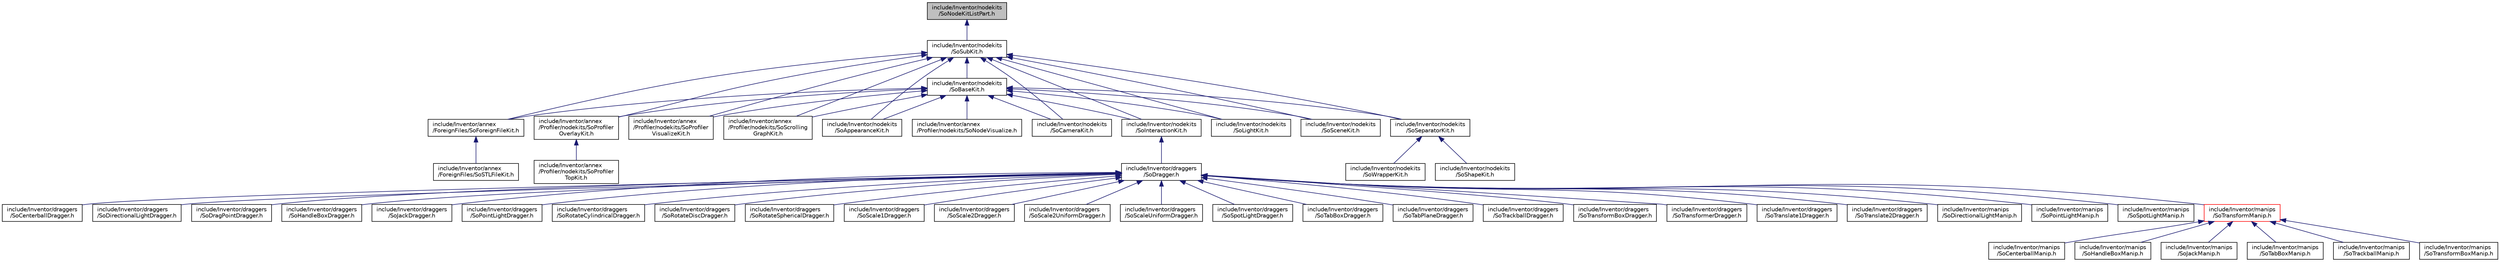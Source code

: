 digraph "include/Inventor/nodekits/SoNodeKitListPart.h"
{
 // LATEX_PDF_SIZE
  edge [fontname="Helvetica",fontsize="10",labelfontname="Helvetica",labelfontsize="10"];
  node [fontname="Helvetica",fontsize="10",shape=record];
  Node1 [label="include/Inventor/nodekits\l/SoNodeKitListPart.h",height=0.2,width=0.4,color="black", fillcolor="grey75", style="filled", fontcolor="black",tooltip=" "];
  Node1 -> Node2 [dir="back",color="midnightblue",fontsize="10",style="solid",fontname="Helvetica"];
  Node2 [label="include/Inventor/nodekits\l/SoSubKit.h",height=0.2,width=0.4,color="black", fillcolor="white", style="filled",URL="$SoSubKit_8h.html",tooltip=" "];
  Node2 -> Node3 [dir="back",color="midnightblue",fontsize="10",style="solid",fontname="Helvetica"];
  Node3 [label="include/Inventor/annex\l/ForeignFiles/SoForeignFileKit.h",height=0.2,width=0.4,color="black", fillcolor="white", style="filled",URL="$SoForeignFileKit_8h.html",tooltip=" "];
  Node3 -> Node4 [dir="back",color="midnightblue",fontsize="10",style="solid",fontname="Helvetica"];
  Node4 [label="include/Inventor/annex\l/ForeignFiles/SoSTLFileKit.h",height=0.2,width=0.4,color="black", fillcolor="white", style="filled",URL="$SoSTLFileKit_8h.html",tooltip=" "];
  Node2 -> Node5 [dir="back",color="midnightblue",fontsize="10",style="solid",fontname="Helvetica"];
  Node5 [label="include/Inventor/annex\l/Profiler/nodekits/SoProfiler\lOverlayKit.h",height=0.2,width=0.4,color="black", fillcolor="white", style="filled",URL="$SoProfilerOverlayKit_8h.html",tooltip=" "];
  Node5 -> Node6 [dir="back",color="midnightblue",fontsize="10",style="solid",fontname="Helvetica"];
  Node6 [label="include/Inventor/annex\l/Profiler/nodekits/SoProfiler\lTopKit.h",height=0.2,width=0.4,color="black", fillcolor="white", style="filled",URL="$SoProfilerTopKit_8h.html",tooltip=" "];
  Node2 -> Node7 [dir="back",color="midnightblue",fontsize="10",style="solid",fontname="Helvetica"];
  Node7 [label="include/Inventor/annex\l/Profiler/nodekits/SoProfiler\lVisualizeKit.h",height=0.2,width=0.4,color="black", fillcolor="white", style="filled",URL="$SoProfilerVisualizeKit_8h.html",tooltip=" "];
  Node2 -> Node8 [dir="back",color="midnightblue",fontsize="10",style="solid",fontname="Helvetica"];
  Node8 [label="include/Inventor/annex\l/Profiler/nodekits/SoScrolling\lGraphKit.h",height=0.2,width=0.4,color="black", fillcolor="white", style="filled",URL="$SoScrollingGraphKit_8h.html",tooltip=" "];
  Node2 -> Node9 [dir="back",color="midnightblue",fontsize="10",style="solid",fontname="Helvetica"];
  Node9 [label="include/Inventor/nodekits\l/SoAppearanceKit.h",height=0.2,width=0.4,color="black", fillcolor="white", style="filled",URL="$SoAppearanceKit_8h.html",tooltip=" "];
  Node2 -> Node10 [dir="back",color="midnightblue",fontsize="10",style="solid",fontname="Helvetica"];
  Node10 [label="include/Inventor/nodekits\l/SoBaseKit.h",height=0.2,width=0.4,color="black", fillcolor="white", style="filled",URL="$SoBaseKit_8h.html",tooltip=" "];
  Node10 -> Node3 [dir="back",color="midnightblue",fontsize="10",style="solid",fontname="Helvetica"];
  Node10 -> Node11 [dir="back",color="midnightblue",fontsize="10",style="solid",fontname="Helvetica"];
  Node11 [label="include/Inventor/annex\l/Profiler/nodekits/SoNodeVisualize.h",height=0.2,width=0.4,color="black", fillcolor="white", style="filled",URL="$SoNodeVisualize_8h.html",tooltip=" "];
  Node10 -> Node5 [dir="back",color="midnightblue",fontsize="10",style="solid",fontname="Helvetica"];
  Node10 -> Node7 [dir="back",color="midnightblue",fontsize="10",style="solid",fontname="Helvetica"];
  Node10 -> Node8 [dir="back",color="midnightblue",fontsize="10",style="solid",fontname="Helvetica"];
  Node10 -> Node9 [dir="back",color="midnightblue",fontsize="10",style="solid",fontname="Helvetica"];
  Node10 -> Node12 [dir="back",color="midnightblue",fontsize="10",style="solid",fontname="Helvetica"];
  Node12 [label="include/Inventor/nodekits\l/SoCameraKit.h",height=0.2,width=0.4,color="black", fillcolor="white", style="filled",URL="$SoCameraKit_8h.html",tooltip=" "];
  Node10 -> Node13 [dir="back",color="midnightblue",fontsize="10",style="solid",fontname="Helvetica"];
  Node13 [label="include/Inventor/nodekits\l/SoInteractionKit.h",height=0.2,width=0.4,color="black", fillcolor="white", style="filled",URL="$SoInteractionKit_8h.html",tooltip=" "];
  Node13 -> Node14 [dir="back",color="midnightblue",fontsize="10",style="solid",fontname="Helvetica"];
  Node14 [label="include/Inventor/draggers\l/SoDragger.h",height=0.2,width=0.4,color="black", fillcolor="white", style="filled",URL="$SoDragger_8h.html",tooltip=" "];
  Node14 -> Node15 [dir="back",color="midnightblue",fontsize="10",style="solid",fontname="Helvetica"];
  Node15 [label="include/Inventor/draggers\l/SoCenterballDragger.h",height=0.2,width=0.4,color="black", fillcolor="white", style="filled",URL="$SoCenterballDragger_8h.html",tooltip=" "];
  Node14 -> Node16 [dir="back",color="midnightblue",fontsize="10",style="solid",fontname="Helvetica"];
  Node16 [label="include/Inventor/draggers\l/SoDirectionalLightDragger.h",height=0.2,width=0.4,color="black", fillcolor="white", style="filled",URL="$SoDirectionalLightDragger_8h.html",tooltip=" "];
  Node14 -> Node17 [dir="back",color="midnightblue",fontsize="10",style="solid",fontname="Helvetica"];
  Node17 [label="include/Inventor/draggers\l/SoDragPointDragger.h",height=0.2,width=0.4,color="black", fillcolor="white", style="filled",URL="$SoDragPointDragger_8h.html",tooltip=" "];
  Node14 -> Node18 [dir="back",color="midnightblue",fontsize="10",style="solid",fontname="Helvetica"];
  Node18 [label="include/Inventor/draggers\l/SoHandleBoxDragger.h",height=0.2,width=0.4,color="black", fillcolor="white", style="filled",URL="$SoHandleBoxDragger_8h.html",tooltip=" "];
  Node14 -> Node19 [dir="back",color="midnightblue",fontsize="10",style="solid",fontname="Helvetica"];
  Node19 [label="include/Inventor/draggers\l/SoJackDragger.h",height=0.2,width=0.4,color="black", fillcolor="white", style="filled",URL="$SoJackDragger_8h.html",tooltip=" "];
  Node14 -> Node20 [dir="back",color="midnightblue",fontsize="10",style="solid",fontname="Helvetica"];
  Node20 [label="include/Inventor/draggers\l/SoPointLightDragger.h",height=0.2,width=0.4,color="black", fillcolor="white", style="filled",URL="$SoPointLightDragger_8h.html",tooltip=" "];
  Node14 -> Node21 [dir="back",color="midnightblue",fontsize="10",style="solid",fontname="Helvetica"];
  Node21 [label="include/Inventor/draggers\l/SoRotateCylindricalDragger.h",height=0.2,width=0.4,color="black", fillcolor="white", style="filled",URL="$SoRotateCylindricalDragger_8h.html",tooltip=" "];
  Node14 -> Node22 [dir="back",color="midnightblue",fontsize="10",style="solid",fontname="Helvetica"];
  Node22 [label="include/Inventor/draggers\l/SoRotateDiscDragger.h",height=0.2,width=0.4,color="black", fillcolor="white", style="filled",URL="$SoRotateDiscDragger_8h.html",tooltip=" "];
  Node14 -> Node23 [dir="back",color="midnightblue",fontsize="10",style="solid",fontname="Helvetica"];
  Node23 [label="include/Inventor/draggers\l/SoRotateSphericalDragger.h",height=0.2,width=0.4,color="black", fillcolor="white", style="filled",URL="$SoRotateSphericalDragger_8h.html",tooltip=" "];
  Node14 -> Node24 [dir="back",color="midnightblue",fontsize="10",style="solid",fontname="Helvetica"];
  Node24 [label="include/Inventor/draggers\l/SoScale1Dragger.h",height=0.2,width=0.4,color="black", fillcolor="white", style="filled",URL="$SoScale1Dragger_8h.html",tooltip=" "];
  Node14 -> Node25 [dir="back",color="midnightblue",fontsize="10",style="solid",fontname="Helvetica"];
  Node25 [label="include/Inventor/draggers\l/SoScale2Dragger.h",height=0.2,width=0.4,color="black", fillcolor="white", style="filled",URL="$SoScale2Dragger_8h.html",tooltip=" "];
  Node14 -> Node26 [dir="back",color="midnightblue",fontsize="10",style="solid",fontname="Helvetica"];
  Node26 [label="include/Inventor/draggers\l/SoScale2UniformDragger.h",height=0.2,width=0.4,color="black", fillcolor="white", style="filled",URL="$SoScale2UniformDragger_8h.html",tooltip=" "];
  Node14 -> Node27 [dir="back",color="midnightblue",fontsize="10",style="solid",fontname="Helvetica"];
  Node27 [label="include/Inventor/draggers\l/SoScaleUniformDragger.h",height=0.2,width=0.4,color="black", fillcolor="white", style="filled",URL="$SoScaleUniformDragger_8h.html",tooltip=" "];
  Node14 -> Node28 [dir="back",color="midnightblue",fontsize="10",style="solid",fontname="Helvetica"];
  Node28 [label="include/Inventor/draggers\l/SoSpotLightDragger.h",height=0.2,width=0.4,color="black", fillcolor="white", style="filled",URL="$SoSpotLightDragger_8h.html",tooltip=" "];
  Node14 -> Node29 [dir="back",color="midnightblue",fontsize="10",style="solid",fontname="Helvetica"];
  Node29 [label="include/Inventor/draggers\l/SoTabBoxDragger.h",height=0.2,width=0.4,color="black", fillcolor="white", style="filled",URL="$SoTabBoxDragger_8h.html",tooltip=" "];
  Node14 -> Node30 [dir="back",color="midnightblue",fontsize="10",style="solid",fontname="Helvetica"];
  Node30 [label="include/Inventor/draggers\l/SoTabPlaneDragger.h",height=0.2,width=0.4,color="black", fillcolor="white", style="filled",URL="$SoTabPlaneDragger_8h.html",tooltip=" "];
  Node14 -> Node31 [dir="back",color="midnightblue",fontsize="10",style="solid",fontname="Helvetica"];
  Node31 [label="include/Inventor/draggers\l/SoTrackballDragger.h",height=0.2,width=0.4,color="black", fillcolor="white", style="filled",URL="$SoTrackballDragger_8h.html",tooltip=" "];
  Node14 -> Node32 [dir="back",color="midnightblue",fontsize="10",style="solid",fontname="Helvetica"];
  Node32 [label="include/Inventor/draggers\l/SoTransformBoxDragger.h",height=0.2,width=0.4,color="black", fillcolor="white", style="filled",URL="$SoTransformBoxDragger_8h.html",tooltip=" "];
  Node14 -> Node33 [dir="back",color="midnightblue",fontsize="10",style="solid",fontname="Helvetica"];
  Node33 [label="include/Inventor/draggers\l/SoTransformerDragger.h",height=0.2,width=0.4,color="black", fillcolor="white", style="filled",URL="$SoTransformerDragger_8h.html",tooltip=" "];
  Node14 -> Node34 [dir="back",color="midnightblue",fontsize="10",style="solid",fontname="Helvetica"];
  Node34 [label="include/Inventor/draggers\l/SoTranslate1Dragger.h",height=0.2,width=0.4,color="black", fillcolor="white", style="filled",URL="$SoTranslate1Dragger_8h.html",tooltip=" "];
  Node14 -> Node35 [dir="back",color="midnightblue",fontsize="10",style="solid",fontname="Helvetica"];
  Node35 [label="include/Inventor/draggers\l/SoTranslate2Dragger.h",height=0.2,width=0.4,color="black", fillcolor="white", style="filled",URL="$SoTranslate2Dragger_8h.html",tooltip=" "];
  Node14 -> Node36 [dir="back",color="midnightblue",fontsize="10",style="solid",fontname="Helvetica"];
  Node36 [label="include/Inventor/manips\l/SoDirectionalLightManip.h",height=0.2,width=0.4,color="black", fillcolor="white", style="filled",URL="$SoDirectionalLightManip_8h.html",tooltip=" "];
  Node14 -> Node37 [dir="back",color="midnightblue",fontsize="10",style="solid",fontname="Helvetica"];
  Node37 [label="include/Inventor/manips\l/SoPointLightManip.h",height=0.2,width=0.4,color="black", fillcolor="white", style="filled",URL="$SoPointLightManip_8h.html",tooltip=" "];
  Node14 -> Node38 [dir="back",color="midnightblue",fontsize="10",style="solid",fontname="Helvetica"];
  Node38 [label="include/Inventor/manips\l/SoSpotLightManip.h",height=0.2,width=0.4,color="black", fillcolor="white", style="filled",URL="$SoSpotLightManip_8h.html",tooltip=" "];
  Node14 -> Node39 [dir="back",color="midnightblue",fontsize="10",style="solid",fontname="Helvetica"];
  Node39 [label="include/Inventor/manips\l/SoTransformManip.h",height=0.2,width=0.4,color="red", fillcolor="white", style="filled",URL="$SoTransformManip_8h.html",tooltip=" "];
  Node39 -> Node40 [dir="back",color="midnightblue",fontsize="10",style="solid",fontname="Helvetica"];
  Node40 [label="include/Inventor/manips\l/SoCenterballManip.h",height=0.2,width=0.4,color="black", fillcolor="white", style="filled",URL="$SoCenterballManip_8h.html",tooltip=" "];
  Node39 -> Node41 [dir="back",color="midnightblue",fontsize="10",style="solid",fontname="Helvetica"];
  Node41 [label="include/Inventor/manips\l/SoHandleBoxManip.h",height=0.2,width=0.4,color="black", fillcolor="white", style="filled",URL="$SoHandleBoxManip_8h.html",tooltip=" "];
  Node39 -> Node42 [dir="back",color="midnightblue",fontsize="10",style="solid",fontname="Helvetica"];
  Node42 [label="include/Inventor/manips\l/SoJackManip.h",height=0.2,width=0.4,color="black", fillcolor="white", style="filled",URL="$SoJackManip_8h.html",tooltip=" "];
  Node39 -> Node43 [dir="back",color="midnightblue",fontsize="10",style="solid",fontname="Helvetica"];
  Node43 [label="include/Inventor/manips\l/SoTabBoxManip.h",height=0.2,width=0.4,color="black", fillcolor="white", style="filled",URL="$SoTabBoxManip_8h.html",tooltip=" "];
  Node39 -> Node44 [dir="back",color="midnightblue",fontsize="10",style="solid",fontname="Helvetica"];
  Node44 [label="include/Inventor/manips\l/SoTrackballManip.h",height=0.2,width=0.4,color="black", fillcolor="white", style="filled",URL="$SoTrackballManip_8h.html",tooltip=" "];
  Node39 -> Node45 [dir="back",color="midnightblue",fontsize="10",style="solid",fontname="Helvetica"];
  Node45 [label="include/Inventor/manips\l/SoTransformBoxManip.h",height=0.2,width=0.4,color="black", fillcolor="white", style="filled",URL="$SoTransformBoxManip_8h.html",tooltip=" "];
  Node10 -> Node47 [dir="back",color="midnightblue",fontsize="10",style="solid",fontname="Helvetica"];
  Node47 [label="include/Inventor/nodekits\l/SoLightKit.h",height=0.2,width=0.4,color="black", fillcolor="white", style="filled",URL="$SoLightKit_8h.html",tooltip=" "];
  Node10 -> Node48 [dir="back",color="midnightblue",fontsize="10",style="solid",fontname="Helvetica"];
  Node48 [label="include/Inventor/nodekits\l/SoSceneKit.h",height=0.2,width=0.4,color="black", fillcolor="white", style="filled",URL="$SoSceneKit_8h.html",tooltip=" "];
  Node10 -> Node49 [dir="back",color="midnightblue",fontsize="10",style="solid",fontname="Helvetica"];
  Node49 [label="include/Inventor/nodekits\l/SoSeparatorKit.h",height=0.2,width=0.4,color="black", fillcolor="white", style="filled",URL="$SoSeparatorKit_8h.html",tooltip=" "];
  Node49 -> Node50 [dir="back",color="midnightblue",fontsize="10",style="solid",fontname="Helvetica"];
  Node50 [label="include/Inventor/nodekits\l/SoShapeKit.h",height=0.2,width=0.4,color="black", fillcolor="white", style="filled",URL="$SoShapeKit_8h.html",tooltip=" "];
  Node49 -> Node51 [dir="back",color="midnightblue",fontsize="10",style="solid",fontname="Helvetica"];
  Node51 [label="include/Inventor/nodekits\l/SoWrapperKit.h",height=0.2,width=0.4,color="black", fillcolor="white", style="filled",URL="$SoWrapperKit_8h.html",tooltip=" "];
  Node2 -> Node12 [dir="back",color="midnightblue",fontsize="10",style="solid",fontname="Helvetica"];
  Node2 -> Node13 [dir="back",color="midnightblue",fontsize="10",style="solid",fontname="Helvetica"];
  Node2 -> Node47 [dir="back",color="midnightblue",fontsize="10",style="solid",fontname="Helvetica"];
  Node2 -> Node48 [dir="back",color="midnightblue",fontsize="10",style="solid",fontname="Helvetica"];
  Node2 -> Node49 [dir="back",color="midnightblue",fontsize="10",style="solid",fontname="Helvetica"];
}
